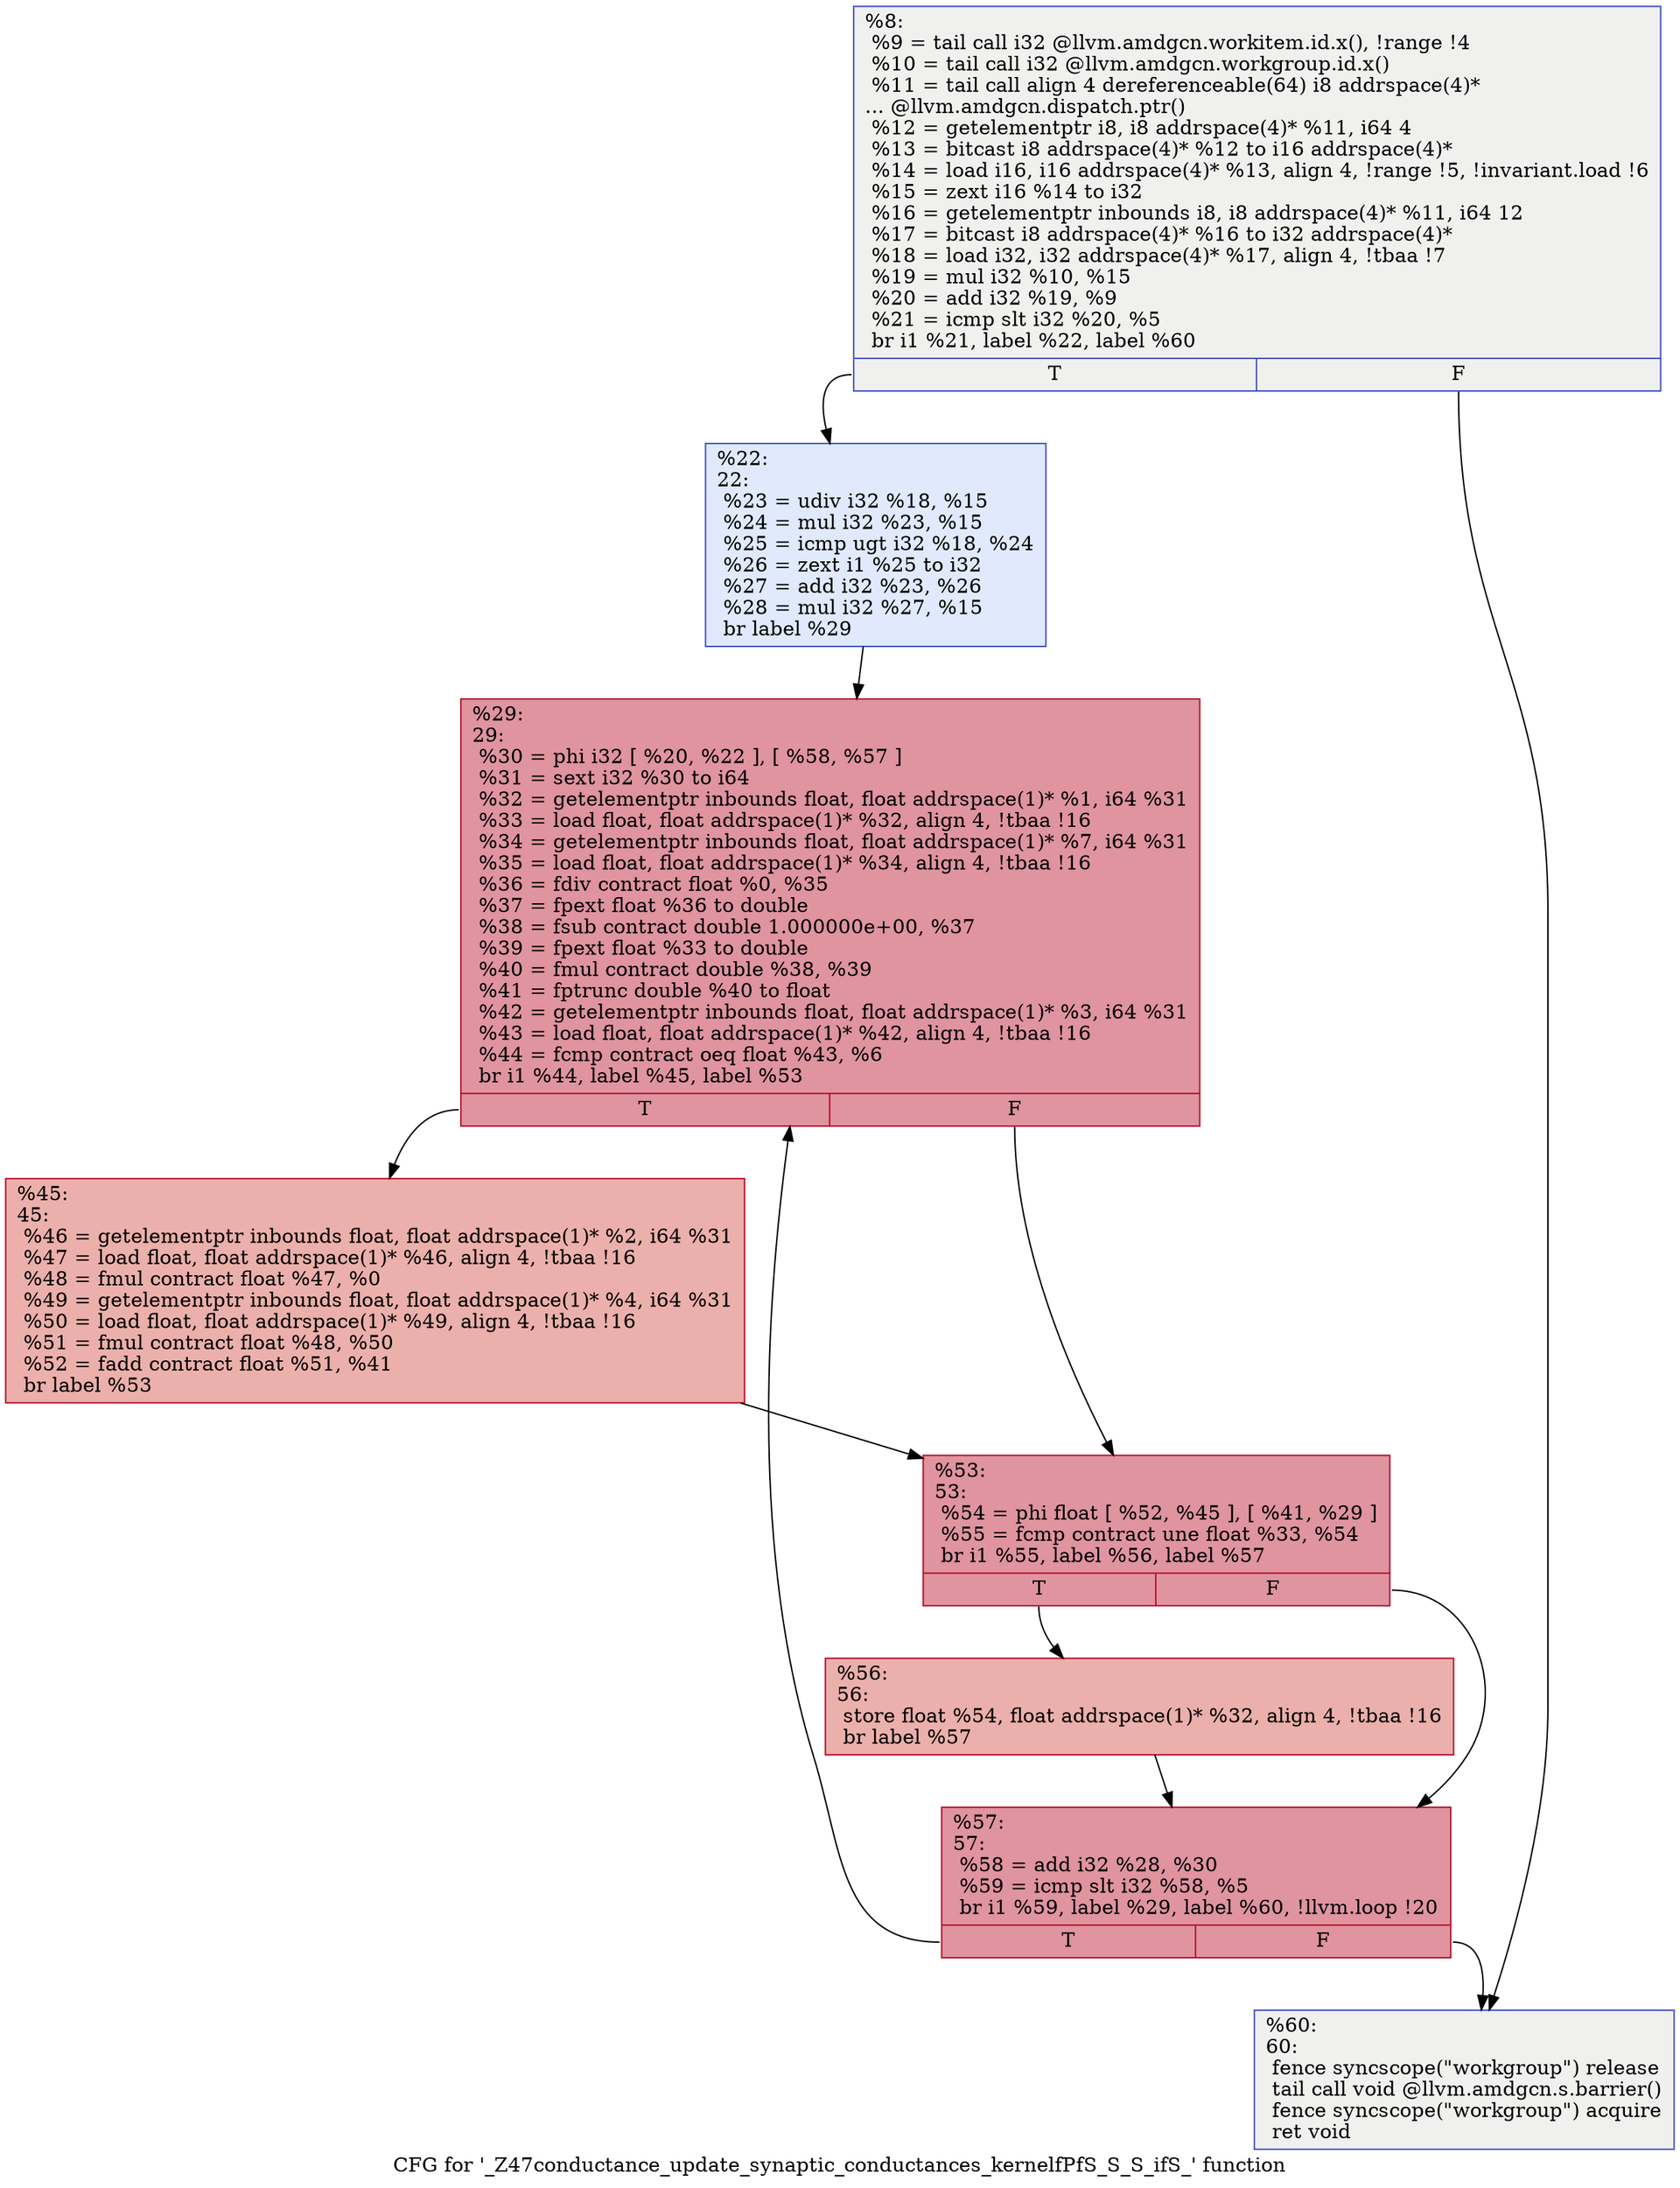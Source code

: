 digraph "CFG for '_Z47conductance_update_synaptic_conductances_kernelfPfS_S_S_ifS_' function" {
	label="CFG for '_Z47conductance_update_synaptic_conductances_kernelfPfS_S_S_ifS_' function";

	Node0x57a9cd0 [shape=record,color="#3d50c3ff", style=filled, fillcolor="#dedcdb70",label="{%8:\l  %9 = tail call i32 @llvm.amdgcn.workitem.id.x(), !range !4\l  %10 = tail call i32 @llvm.amdgcn.workgroup.id.x()\l  %11 = tail call align 4 dereferenceable(64) i8 addrspace(4)*\l... @llvm.amdgcn.dispatch.ptr()\l  %12 = getelementptr i8, i8 addrspace(4)* %11, i64 4\l  %13 = bitcast i8 addrspace(4)* %12 to i16 addrspace(4)*\l  %14 = load i16, i16 addrspace(4)* %13, align 4, !range !5, !invariant.load !6\l  %15 = zext i16 %14 to i32\l  %16 = getelementptr inbounds i8, i8 addrspace(4)* %11, i64 12\l  %17 = bitcast i8 addrspace(4)* %16 to i32 addrspace(4)*\l  %18 = load i32, i32 addrspace(4)* %17, align 4, !tbaa !7\l  %19 = mul i32 %10, %15\l  %20 = add i32 %19, %9\l  %21 = icmp slt i32 %20, %5\l  br i1 %21, label %22, label %60\l|{<s0>T|<s1>F}}"];
	Node0x57a9cd0:s0 -> Node0x57abee0;
	Node0x57a9cd0:s1 -> Node0x57abf70;
	Node0x57abee0 [shape=record,color="#3d50c3ff", style=filled, fillcolor="#b9d0f970",label="{%22:\l22:                                               \l  %23 = udiv i32 %18, %15\l  %24 = mul i32 %23, %15\l  %25 = icmp ugt i32 %18, %24\l  %26 = zext i1 %25 to i32\l  %27 = add i32 %23, %26\l  %28 = mul i32 %27, %15\l  br label %29\l}"];
	Node0x57abee0 -> Node0x57ac3f0;
	Node0x57ac3f0 [shape=record,color="#b70d28ff", style=filled, fillcolor="#b70d2870",label="{%29:\l29:                                               \l  %30 = phi i32 [ %20, %22 ], [ %58, %57 ]\l  %31 = sext i32 %30 to i64\l  %32 = getelementptr inbounds float, float addrspace(1)* %1, i64 %31\l  %33 = load float, float addrspace(1)* %32, align 4, !tbaa !16\l  %34 = getelementptr inbounds float, float addrspace(1)* %7, i64 %31\l  %35 = load float, float addrspace(1)* %34, align 4, !tbaa !16\l  %36 = fdiv contract float %0, %35\l  %37 = fpext float %36 to double\l  %38 = fsub contract double 1.000000e+00, %37\l  %39 = fpext float %33 to double\l  %40 = fmul contract double %38, %39\l  %41 = fptrunc double %40 to float\l  %42 = getelementptr inbounds float, float addrspace(1)* %3, i64 %31\l  %43 = load float, float addrspace(1)* %42, align 4, !tbaa !16\l  %44 = fcmp contract oeq float %43, %6\l  br i1 %44, label %45, label %53\l|{<s0>T|<s1>F}}"];
	Node0x57ac3f0:s0 -> Node0x57ae020;
	Node0x57ac3f0:s1 -> Node0x57ae0b0;
	Node0x57ae020 [shape=record,color="#b70d28ff", style=filled, fillcolor="#d24b4070",label="{%45:\l45:                                               \l  %46 = getelementptr inbounds float, float addrspace(1)* %2, i64 %31\l  %47 = load float, float addrspace(1)* %46, align 4, !tbaa !16\l  %48 = fmul contract float %47, %0\l  %49 = getelementptr inbounds float, float addrspace(1)* %4, i64 %31\l  %50 = load float, float addrspace(1)* %49, align 4, !tbaa !16\l  %51 = fmul contract float %48, %50\l  %52 = fadd contract float %51, %41\l  br label %53\l}"];
	Node0x57ae020 -> Node0x57ae0b0;
	Node0x57ae0b0 [shape=record,color="#b70d28ff", style=filled, fillcolor="#b70d2870",label="{%53:\l53:                                               \l  %54 = phi float [ %52, %45 ], [ %41, %29 ]\l  %55 = fcmp contract une float %33, %54\l  br i1 %55, label %56, label %57\l|{<s0>T|<s1>F}}"];
	Node0x57ae0b0:s0 -> Node0x57ae770;
	Node0x57ae0b0:s1 -> Node0x57ac4b0;
	Node0x57ae770 [shape=record,color="#b70d28ff", style=filled, fillcolor="#d24b4070",label="{%56:\l56:                                               \l  store float %54, float addrspace(1)* %32, align 4, !tbaa !16\l  br label %57\l}"];
	Node0x57ae770 -> Node0x57ac4b0;
	Node0x57ac4b0 [shape=record,color="#b70d28ff", style=filled, fillcolor="#b70d2870",label="{%57:\l57:                                               \l  %58 = add i32 %28, %30\l  %59 = icmp slt i32 %58, %5\l  br i1 %59, label %29, label %60, !llvm.loop !20\l|{<s0>T|<s1>F}}"];
	Node0x57ac4b0:s0 -> Node0x57ac3f0;
	Node0x57ac4b0:s1 -> Node0x57abf70;
	Node0x57abf70 [shape=record,color="#3d50c3ff", style=filled, fillcolor="#dedcdb70",label="{%60:\l60:                                               \l  fence syncscope(\"workgroup\") release\l  tail call void @llvm.amdgcn.s.barrier()\l  fence syncscope(\"workgroup\") acquire\l  ret void\l}"];
}
